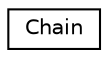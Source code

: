 digraph "Graphical Class Hierarchy"
{
 // LATEX_PDF_SIZE
  edge [fontname="Helvetica",fontsize="10",labelfontname="Helvetica",labelfontsize="10"];
  node [fontname="Helvetica",fontsize="10",shape=record];
  rankdir="LR";
  Node0 [label="Chain",height=0.2,width=0.4,color="black", fillcolor="white", style="filled",URL="$classChain.html",tooltip=" "];
}
